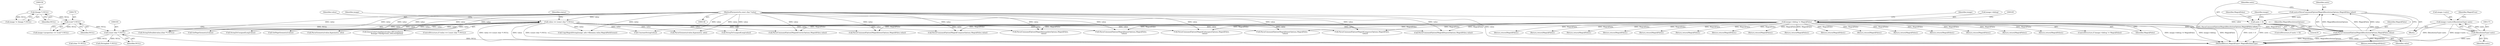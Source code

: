 digraph "0_ImageMagick_b61d35eaccc0a7ddeff8a1c3abfcd0a43ccf210b@pointer" {
"1001166" [label="(Call,image->units=(ResolutionType) units)"];
"1001170" [label="(Call,(ResolutionType) units)"];
"1001161" [label="(Call,units < 0)"];
"1001154" [label="(Call,units=ParseCommandOption(MagickResolutionOptions,MagickFalse,value))"];
"1001156" [label="(Call,ParseCommandOption(MagickResolutionOptions,MagickFalse,value))"];
"1000159" [label="(Call,image->debug != MagickFalse)"];
"1000190" [label="(Call,value == (const char *) NULL)"];
"1000141" [label="(MethodParameterIn,const char *value)"];
"1000192" [label="(Call,(const char *) NULL)"];
"1000178" [label="(Call,(void *) NULL)"];
"1000149" [label="(Call,(Image *) NULL)"];
"1000190" [label="(Call,value == (const char *) NULL)"];
"1000679" [label="(Call,ParseCommandOption(MagickGravityOptions,MagickFalse,value))"];
"1001156" [label="(Call,ParseCommandOption(MagickResolutionOptions,MagickFalse,value))"];
"1000718" [label="(Return,return(MagickFalse);)"];
"1001164" [label="(Return,return(MagickFalse);)"];
"1000734" [label="(Call,ParseCommandOption(MagickIntentOptions,MagickFalse,value))"];
"1000194" [label="(Identifier,NULL)"];
"1000192" [label="(Call,(const char *) NULL)"];
"1000950" [label="(Call,GetPageGeometry(value))"];
"1001166" [label="(Call,image->units=(ResolutionType) units)"];
"1001152" [label="(Block,)"];
"1001165" [label="(Identifier,MagickFalse)"];
"1000285" [label="(Return,return(MagickFalse);)"];
"1000645" [label="(Return,return(MagickFalse);)"];
"1000141" [label="(MethodParameterIn,const char *value)"];
"1001155" [label="(Identifier,units)"];
"1000200" [label="(Identifier,status)"];
"1000324" [label="(Call,ParseCommandOption(MagickComposeOptions,MagickFalse,value))"];
"1000568" [label="(Call,StringToUnsignedLong(value))"];
"1000934" [label="(Return,return(MagickFalse);)"];
"1000983" [label="(Return,return(MagickFalse);)"];
"1001126" [label="(Call,GetPageGeometry(value))"];
"1001257" [label="(MethodReturn,MagickExport MagickBooleanType)"];
"1000386" [label="(Call,ParseGeometry(value,&geometry_info))"];
"1001172" [label="(Identifier,units)"];
"1000257" [label="(Call,QueryColorCompliance(value,AllCompliance,\n               &image->background_color,exception))"];
"1000159" [label="(Call,image->debug != MagickFalse)"];
"1000622" [label="(Return,return(MagickFalse);)"];
"1001110" [label="(Return,return(MagickFalse);)"];
"1000191" [label="(Identifier,value)"];
"1000174" [label="(Call,image->properties == (void *) NULL)"];
"1000999" [label="(Call,CopyMagickString(image_info->filename,value,MagickPathExtent))"];
"1000217" [label="(Return,return(MagickFalse);)"];
"1000197" [label="(Identifier,image)"];
"1000178" [label="(Call,(void *) NULL)"];
"1001154" [label="(Call,units=ParseCommandOption(MagickResolutionOptions,MagickFalse,value))"];
"1001195" [label="(Return,return(MagickFalse);)"];
"1001253" [label="(Call,ConstantString(value))"];
"1000792" [label="(Call,ParseCommandOption(MagickInterpolateOptions,MagickFalse,\n            value))"];
"1001217" [label="(Return,return(MagickFalse);)"];
"1000176" [label="(Identifier,image)"];
"1001167" [label="(Call,image->units)"];
"1001163" [label="(Literal,0)"];
"1000189" [label="(ControlStructure,if (value == (const char *) NULL))"];
"1001161" [label="(Call,units < 0)"];
"1001174" [label="(Identifier,MagickTrue)"];
"1001168" [label="(Identifier,image)"];
"1001158" [label="(Identifier,MagickFalse)"];
"1000242" [label="(Return,return(MagickFalse);)"];
"1000849" [label="(Return,return(MagickFalse);)"];
"1000516" [label="(Call,ParseGeometry(value,&geometry_info))"];
"1001159" [label="(Identifier,value)"];
"1000158" [label="(ControlStructure,if (image->debug != MagickFalse))"];
"1001160" [label="(ControlStructure,if (units < 0))"];
"1000763" [label="(Call,ParseCommandOption(MagickIntentOptions,MagickFalse,\n            value))"];
"1001157" [label="(Identifier,MagickResolutionOptions)"];
"1001162" [label="(Identifier,units)"];
"1001170" [label="(Call,(ResolutionType) units)"];
"1000163" [label="(Identifier,MagickFalse)"];
"1000297" [label="(Call,ParseCommandOption(MagickColorspaceOptions,MagickFalse,\n            value))"];
"1000866" [label="(Call,StringToUnsignedLong(value))"];
"1000180" [label="(Identifier,NULL)"];
"1000913" [label="(Return,return(MagickFalse);)"];
"1000504" [label="(Return,return(MagickFalse);)"];
"1000149" [label="(Call,(Image *) NULL)"];
"1000828" [label="(Return,return(MagickFalse);)"];
"1001054" [label="(Call,ParseCommandOption(MagickIntentOptions,MagickFalse,\n            value))"];
"1000664" [label="(Call,(char **) NULL)"];
"1001022" [label="(Call,(StringInfo *) NULL)"];
"1000160" [label="(Call,image->debug)"];
"1000353" [label="(Call,ParseCommandOption(MagickCompressOptions,MagickFalse,\n            value))"];
"1000147" [label="(Call,image != (Image *) NULL)"];
"1000582" [label="(Call,ParseCommandOption(MagickDisposeOptions,MagickFalse,value))"];
"1000151" [label="(Identifier,NULL)"];
"1000662" [label="(Call,StringToDouble(value,(char **) NULL))"];
"1001240" [label="(Return,return(MagickFalse);)"];
"1001166" -> "1001152"  [label="AST: "];
"1001166" -> "1001170"  [label="CFG: "];
"1001167" -> "1001166"  [label="AST: "];
"1001170" -> "1001166"  [label="AST: "];
"1001174" -> "1001166"  [label="CFG: "];
"1001166" -> "1001257"  [label="DDG: (ResolutionType) units"];
"1001166" -> "1001257"  [label="DDG: image->units"];
"1001170" -> "1001166"  [label="DDG: units"];
"1001170" -> "1001172"  [label="CFG: "];
"1001171" -> "1001170"  [label="AST: "];
"1001172" -> "1001170"  [label="AST: "];
"1001170" -> "1001257"  [label="DDG: units"];
"1001161" -> "1001170"  [label="DDG: units"];
"1001161" -> "1001160"  [label="AST: "];
"1001161" -> "1001163"  [label="CFG: "];
"1001162" -> "1001161"  [label="AST: "];
"1001163" -> "1001161"  [label="AST: "];
"1001165" -> "1001161"  [label="CFG: "];
"1001168" -> "1001161"  [label="CFG: "];
"1001161" -> "1001257"  [label="DDG: units < 0"];
"1001161" -> "1001257"  [label="DDG: units"];
"1001154" -> "1001161"  [label="DDG: units"];
"1001154" -> "1001152"  [label="AST: "];
"1001154" -> "1001156"  [label="CFG: "];
"1001155" -> "1001154"  [label="AST: "];
"1001156" -> "1001154"  [label="AST: "];
"1001162" -> "1001154"  [label="CFG: "];
"1001154" -> "1001257"  [label="DDG: ParseCommandOption(MagickResolutionOptions,MagickFalse,value)"];
"1001156" -> "1001154"  [label="DDG: MagickResolutionOptions"];
"1001156" -> "1001154"  [label="DDG: MagickFalse"];
"1001156" -> "1001154"  [label="DDG: value"];
"1001156" -> "1001159"  [label="CFG: "];
"1001157" -> "1001156"  [label="AST: "];
"1001158" -> "1001156"  [label="AST: "];
"1001159" -> "1001156"  [label="AST: "];
"1001156" -> "1001257"  [label="DDG: value"];
"1001156" -> "1001257"  [label="DDG: MagickFalse"];
"1001156" -> "1001257"  [label="DDG: MagickResolutionOptions"];
"1000159" -> "1001156"  [label="DDG: MagickFalse"];
"1000190" -> "1001156"  [label="DDG: value"];
"1000141" -> "1001156"  [label="DDG: value"];
"1001156" -> "1001164"  [label="DDG: MagickFalse"];
"1000159" -> "1000158"  [label="AST: "];
"1000159" -> "1000163"  [label="CFG: "];
"1000160" -> "1000159"  [label="AST: "];
"1000163" -> "1000159"  [label="AST: "];
"1000165" -> "1000159"  [label="CFG: "];
"1000176" -> "1000159"  [label="CFG: "];
"1000159" -> "1001257"  [label="DDG: image->debug != MagickFalse"];
"1000159" -> "1001257"  [label="DDG: image->debug"];
"1000159" -> "1001257"  [label="DDG: MagickFalse"];
"1000159" -> "1000217"  [label="DDG: MagickFalse"];
"1000159" -> "1000242"  [label="DDG: MagickFalse"];
"1000159" -> "1000285"  [label="DDG: MagickFalse"];
"1000159" -> "1000297"  [label="DDG: MagickFalse"];
"1000159" -> "1000324"  [label="DDG: MagickFalse"];
"1000159" -> "1000353"  [label="DDG: MagickFalse"];
"1000159" -> "1000504"  [label="DDG: MagickFalse"];
"1000159" -> "1000582"  [label="DDG: MagickFalse"];
"1000159" -> "1000622"  [label="DDG: MagickFalse"];
"1000159" -> "1000645"  [label="DDG: MagickFalse"];
"1000159" -> "1000679"  [label="DDG: MagickFalse"];
"1000159" -> "1000718"  [label="DDG: MagickFalse"];
"1000159" -> "1000734"  [label="DDG: MagickFalse"];
"1000159" -> "1000763"  [label="DDG: MagickFalse"];
"1000159" -> "1000792"  [label="DDG: MagickFalse"];
"1000159" -> "1000828"  [label="DDG: MagickFalse"];
"1000159" -> "1000849"  [label="DDG: MagickFalse"];
"1000159" -> "1000913"  [label="DDG: MagickFalse"];
"1000159" -> "1000934"  [label="DDG: MagickFalse"];
"1000159" -> "1000983"  [label="DDG: MagickFalse"];
"1000159" -> "1001054"  [label="DDG: MagickFalse"];
"1000159" -> "1001110"  [label="DDG: MagickFalse"];
"1000159" -> "1001195"  [label="DDG: MagickFalse"];
"1000159" -> "1001217"  [label="DDG: MagickFalse"];
"1000159" -> "1001240"  [label="DDG: MagickFalse"];
"1000190" -> "1000189"  [label="AST: "];
"1000190" -> "1000192"  [label="CFG: "];
"1000191" -> "1000190"  [label="AST: "];
"1000192" -> "1000190"  [label="AST: "];
"1000197" -> "1000190"  [label="CFG: "];
"1000200" -> "1000190"  [label="CFG: "];
"1000190" -> "1001257"  [label="DDG: value == (const char *) NULL"];
"1000190" -> "1001257"  [label="DDG: value"];
"1000190" -> "1001257"  [label="DDG: (const char *) NULL"];
"1000141" -> "1000190"  [label="DDG: value"];
"1000192" -> "1000190"  [label="DDG: NULL"];
"1000190" -> "1000257"  [label="DDG: value"];
"1000190" -> "1000297"  [label="DDG: value"];
"1000190" -> "1000324"  [label="DDG: value"];
"1000190" -> "1000353"  [label="DDG: value"];
"1000190" -> "1000386"  [label="DDG: value"];
"1000190" -> "1000516"  [label="DDG: value"];
"1000190" -> "1000568"  [label="DDG: value"];
"1000190" -> "1000582"  [label="DDG: value"];
"1000190" -> "1000662"  [label="DDG: value"];
"1000190" -> "1000679"  [label="DDG: value"];
"1000190" -> "1000734"  [label="DDG: value"];
"1000190" -> "1000763"  [label="DDG: value"];
"1000190" -> "1000792"  [label="DDG: value"];
"1000190" -> "1000866"  [label="DDG: value"];
"1000190" -> "1000950"  [label="DDG: value"];
"1000190" -> "1000999"  [label="DDG: value"];
"1000190" -> "1001054"  [label="DDG: value"];
"1000190" -> "1001126"  [label="DDG: value"];
"1000190" -> "1001253"  [label="DDG: value"];
"1000141" -> "1000138"  [label="AST: "];
"1000141" -> "1001257"  [label="DDG: value"];
"1000141" -> "1000257"  [label="DDG: value"];
"1000141" -> "1000297"  [label="DDG: value"];
"1000141" -> "1000324"  [label="DDG: value"];
"1000141" -> "1000353"  [label="DDG: value"];
"1000141" -> "1000386"  [label="DDG: value"];
"1000141" -> "1000516"  [label="DDG: value"];
"1000141" -> "1000568"  [label="DDG: value"];
"1000141" -> "1000582"  [label="DDG: value"];
"1000141" -> "1000662"  [label="DDG: value"];
"1000141" -> "1000679"  [label="DDG: value"];
"1000141" -> "1000734"  [label="DDG: value"];
"1000141" -> "1000763"  [label="DDG: value"];
"1000141" -> "1000792"  [label="DDG: value"];
"1000141" -> "1000866"  [label="DDG: value"];
"1000141" -> "1000950"  [label="DDG: value"];
"1000141" -> "1000999"  [label="DDG: value"];
"1000141" -> "1001054"  [label="DDG: value"];
"1000141" -> "1001126"  [label="DDG: value"];
"1000141" -> "1001253"  [label="DDG: value"];
"1000192" -> "1000194"  [label="CFG: "];
"1000193" -> "1000192"  [label="AST: "];
"1000194" -> "1000192"  [label="AST: "];
"1000192" -> "1001257"  [label="DDG: NULL"];
"1000178" -> "1000192"  [label="DDG: NULL"];
"1000192" -> "1000664"  [label="DDG: NULL"];
"1000192" -> "1001022"  [label="DDG: NULL"];
"1000178" -> "1000174"  [label="AST: "];
"1000178" -> "1000180"  [label="CFG: "];
"1000179" -> "1000178"  [label="AST: "];
"1000180" -> "1000178"  [label="AST: "];
"1000174" -> "1000178"  [label="CFG: "];
"1000178" -> "1000174"  [label="DDG: NULL"];
"1000149" -> "1000178"  [label="DDG: NULL"];
"1000149" -> "1000147"  [label="AST: "];
"1000149" -> "1000151"  [label="CFG: "];
"1000150" -> "1000149"  [label="AST: "];
"1000151" -> "1000149"  [label="AST: "];
"1000147" -> "1000149"  [label="CFG: "];
"1000149" -> "1000147"  [label="DDG: NULL"];
}
